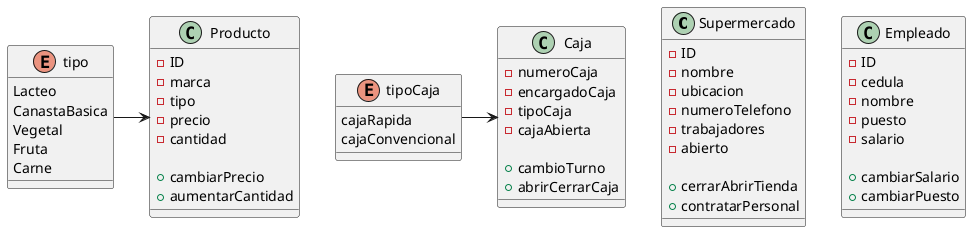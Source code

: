 @startuml
'https://plantuml.com/class-diagram

class Supermercado {
    - ID
    - nombre
    - ubicacion
    - numeroTelefono
    - trabajadores
    - abierto

    + cerrarAbrirTienda
    + contratarPersonal
}

class Producto{
- ID
- marca
- tipo
- precio
- cantidad

+ cambiarPrecio
+ aumentarCantidad
}

class Empleado{
- ID
- cedula
- nombre
- puesto
- salario

+ cambiarSalario
+cambiarPuesto
}

class Caja{
- numeroCaja
- encargadoCaja
- tipoCaja
- cajaAbierta

+ cambioTurno
+ abrirCerrarCaja
}

enum tipo {
Lacteo
CanastaBasica
Vegetal
Fruta
Carne
}

enum tipoCaja {
cajaRapida
cajaConvencional
}

tipo -> Producto
tipoCaja -> Caja
@enduml